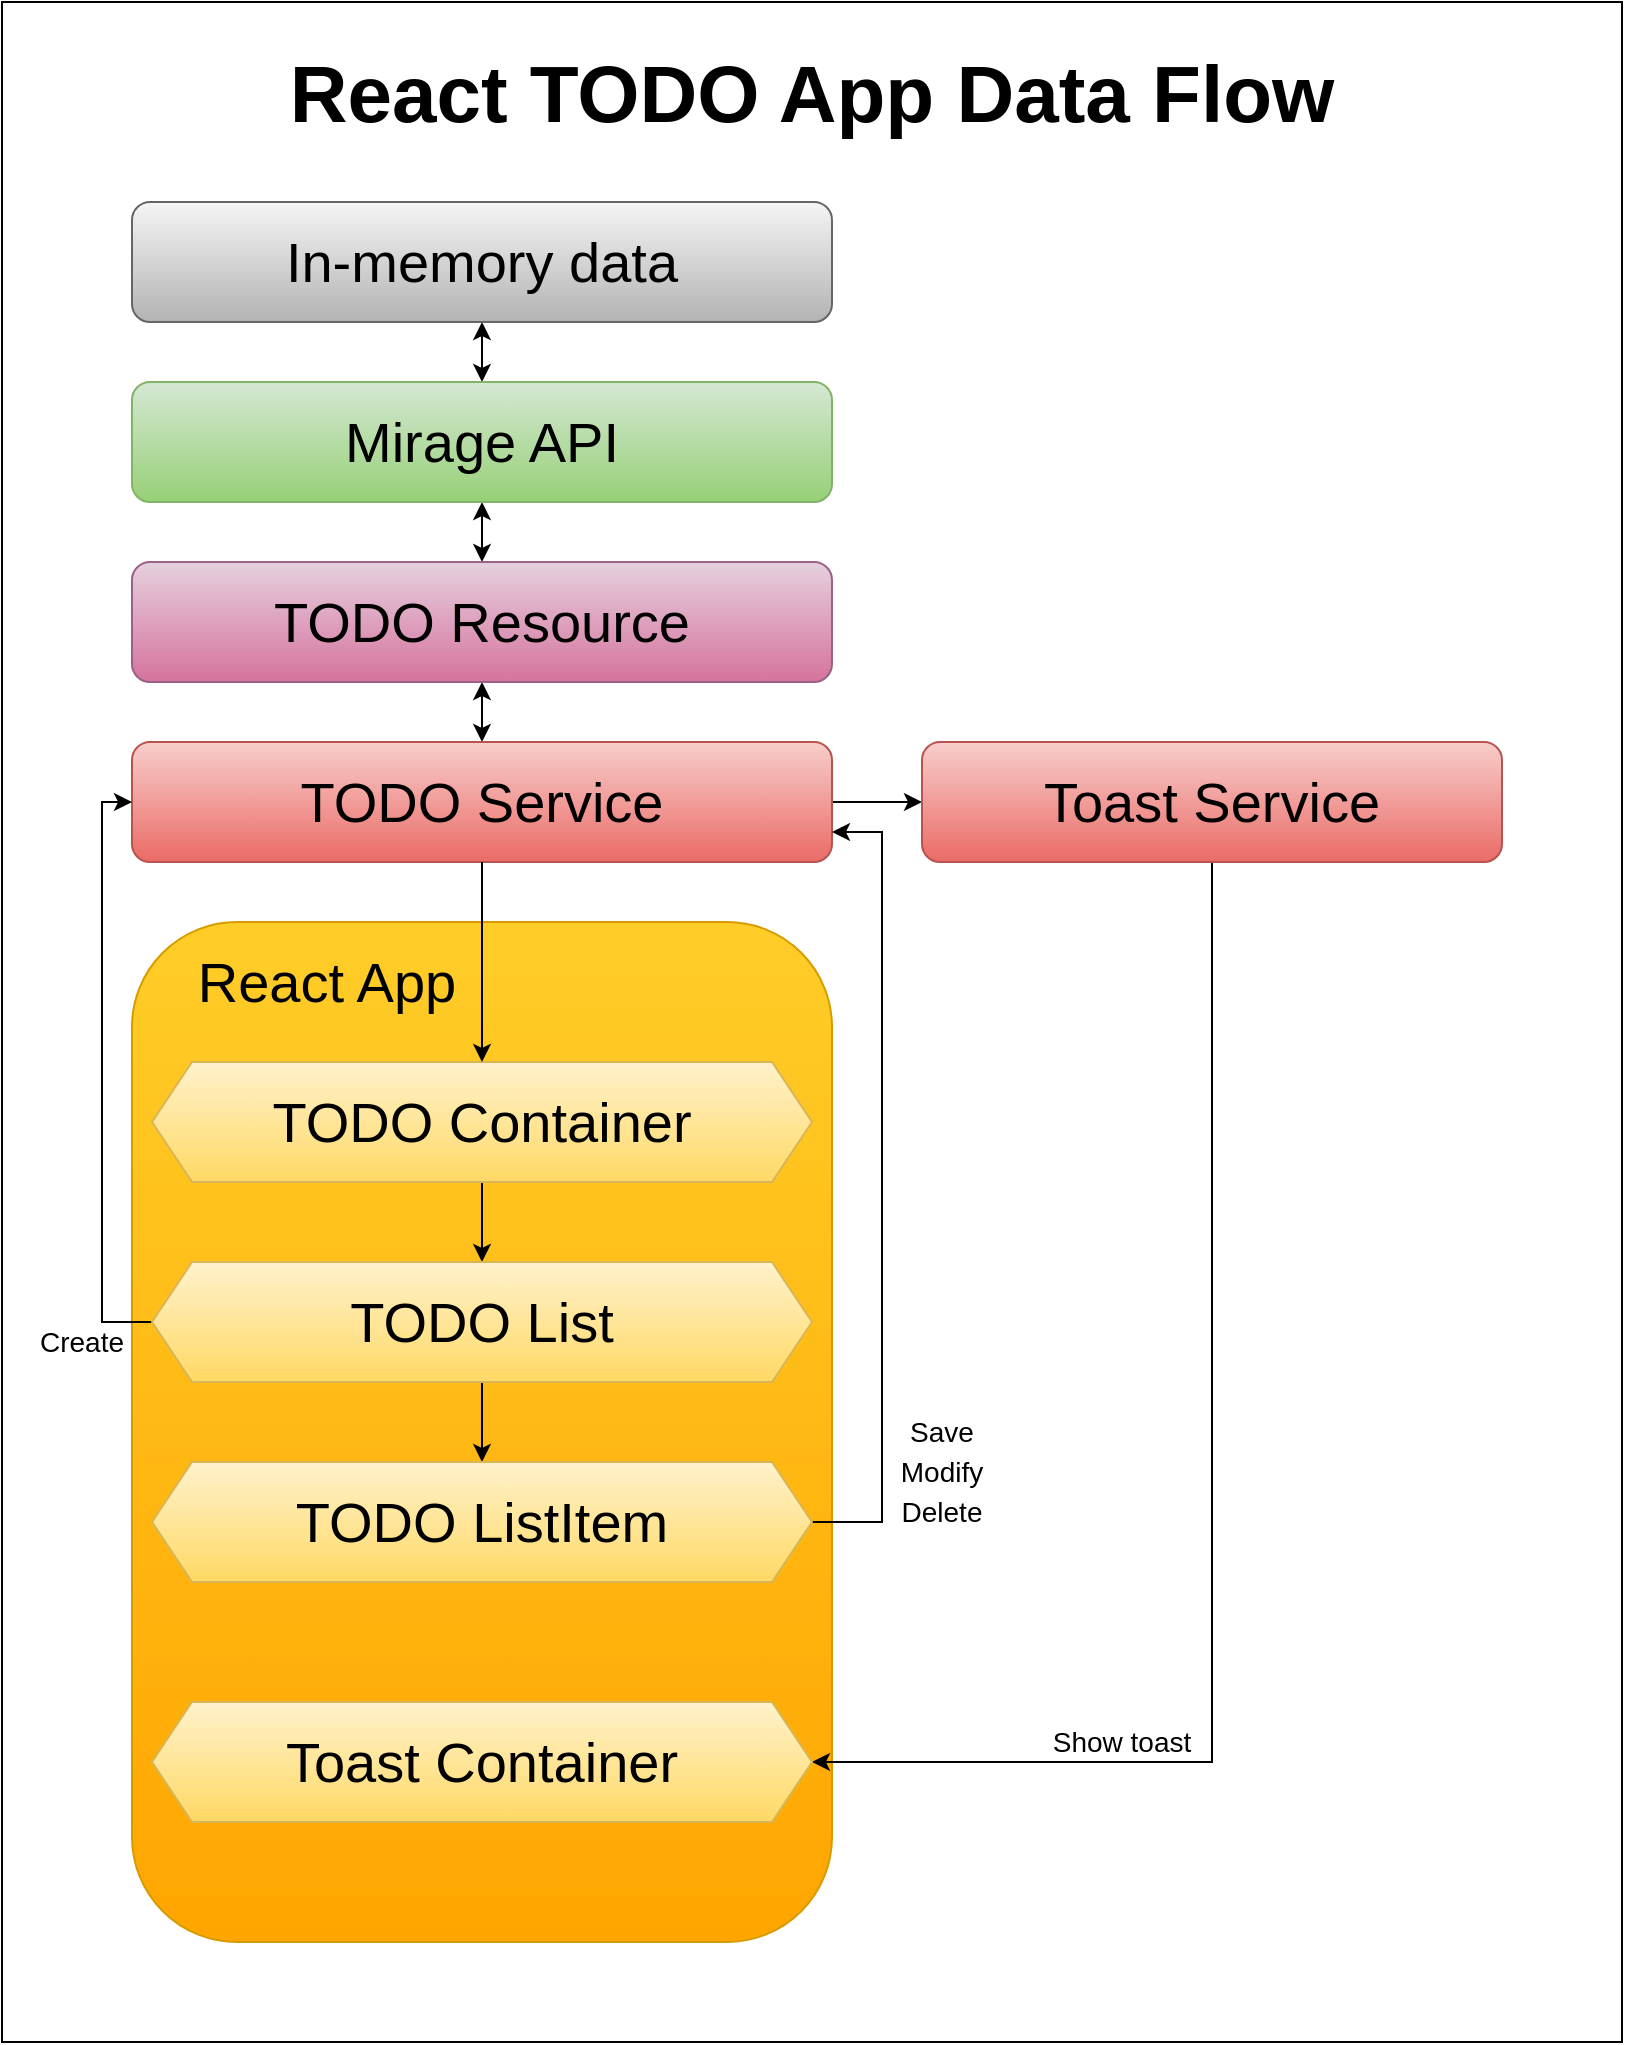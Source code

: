 <mxfile version="16.5.1" type="device"><diagram id="AonQSrAODJ7Mb7EEObNJ" name="Page-1"><mxGraphModel dx="918" dy="854" grid="1" gridSize="10" guides="1" tooltips="1" connect="1" arrows="1" fold="1" page="1" pageScale="1" pageWidth="850" pageHeight="1100" math="0" shadow="0"><root><mxCell id="0"/><mxCell id="1" parent="0"/><mxCell id="cyrf86a3sAS7-CbBjfCV-2" value="" style="rounded=0;whiteSpace=wrap;html=1;" vertex="1" parent="1"><mxGeometry x="20" y="40" width="810" height="1020" as="geometry"/></mxCell><mxCell id="cyrf86a3sAS7-CbBjfCV-3" value="&lt;b&gt;&lt;font style=&quot;font-size: 40px&quot;&gt;React TODO App Data Flow&lt;/font&gt;&lt;/b&gt;" style="text;html=1;strokeColor=none;fillColor=none;align=center;verticalAlign=middle;whiteSpace=wrap;rounded=0;" vertex="1" parent="1"><mxGeometry x="85" y="60" width="680" height="50" as="geometry"/></mxCell><mxCell id="cyrf86a3sAS7-CbBjfCV-10" style="edgeStyle=orthogonalEdgeStyle;rounded=0;orthogonalLoop=1;jettySize=auto;html=1;exitX=0.5;exitY=0;exitDx=0;exitDy=0;entryX=0.5;entryY=1;entryDx=0;entryDy=0;fontSize=28;startArrow=classic;startFill=1;" edge="1" parent="1" source="cyrf86a3sAS7-CbBjfCV-8" target="cyrf86a3sAS7-CbBjfCV-9"><mxGeometry relative="1" as="geometry"/></mxCell><mxCell id="cyrf86a3sAS7-CbBjfCV-15" style="edgeStyle=orthogonalEdgeStyle;rounded=0;orthogonalLoop=1;jettySize=auto;html=1;exitX=0.5;exitY=1;exitDx=0;exitDy=0;entryX=0.5;entryY=0;entryDx=0;entryDy=0;fontSize=28;startArrow=classic;startFill=1;" edge="1" parent="1" source="cyrf86a3sAS7-CbBjfCV-8" target="cyrf86a3sAS7-CbBjfCV-11"><mxGeometry relative="1" as="geometry"/></mxCell><mxCell id="cyrf86a3sAS7-CbBjfCV-8" value="Mirage API" style="rounded=1;whiteSpace=wrap;html=1;fontSize=28;fillColor=#d5e8d4;gradientColor=#97d077;strokeColor=#82b366;" vertex="1" parent="1"><mxGeometry x="85" y="230" width="350" height="60" as="geometry"/></mxCell><mxCell id="cyrf86a3sAS7-CbBjfCV-9" value="In-memory data" style="rounded=1;whiteSpace=wrap;html=1;fontSize=28;fillColor=#f5f5f5;gradientColor=#b3b3b3;strokeColor=#666666;" vertex="1" parent="1"><mxGeometry x="85" y="140" width="350" height="60" as="geometry"/></mxCell><mxCell id="cyrf86a3sAS7-CbBjfCV-16" style="edgeStyle=orthogonalEdgeStyle;rounded=0;orthogonalLoop=1;jettySize=auto;html=1;exitX=0.5;exitY=1;exitDx=0;exitDy=0;entryX=0.5;entryY=0;entryDx=0;entryDy=0;fontSize=28;startArrow=classic;startFill=1;" edge="1" parent="1" source="cyrf86a3sAS7-CbBjfCV-11" target="cyrf86a3sAS7-CbBjfCV-12"><mxGeometry relative="1" as="geometry"/></mxCell><mxCell id="cyrf86a3sAS7-CbBjfCV-11" value="TODO Resource" style="rounded=1;whiteSpace=wrap;html=1;fontSize=28;fillColor=#e6d0de;gradientColor=#d5739d;strokeColor=#996185;" vertex="1" parent="1"><mxGeometry x="85" y="320" width="350" height="60" as="geometry"/></mxCell><mxCell id="cyrf86a3sAS7-CbBjfCV-36" style="edgeStyle=orthogonalEdgeStyle;rounded=0;orthogonalLoop=1;jettySize=auto;html=1;exitX=1;exitY=0.5;exitDx=0;exitDy=0;entryX=0;entryY=0.5;entryDx=0;entryDy=0;fontSize=14;startArrow=none;startFill=0;" edge="1" parent="1" source="cyrf86a3sAS7-CbBjfCV-12" target="cyrf86a3sAS7-CbBjfCV-34"><mxGeometry relative="1" as="geometry"/></mxCell><mxCell id="cyrf86a3sAS7-CbBjfCV-12" value="TODO Service" style="rounded=1;whiteSpace=wrap;html=1;fontSize=28;fillColor=#f8cecc;gradientColor=#ea6b66;strokeColor=#b85450;" vertex="1" parent="1"><mxGeometry x="85" y="410" width="350" height="60" as="geometry"/></mxCell><mxCell id="cyrf86a3sAS7-CbBjfCV-14" value="" style="rounded=1;whiteSpace=wrap;html=1;fontSize=28;fillColor=#ffcd28;gradientColor=#ffa500;strokeColor=#d79b00;" vertex="1" parent="1"><mxGeometry x="85" y="500" width="350" height="510" as="geometry"/></mxCell><mxCell id="cyrf86a3sAS7-CbBjfCV-18" value="&lt;font style=&quot;font-size: 28px&quot;&gt;React App&lt;/font&gt;" style="text;html=1;strokeColor=none;fillColor=none;align=center;verticalAlign=middle;whiteSpace=wrap;rounded=0;fontSize=40;" vertex="1" parent="1"><mxGeometry x="110" y="510" width="145" height="30" as="geometry"/></mxCell><mxCell id="cyrf86a3sAS7-CbBjfCV-24" style="edgeStyle=orthogonalEdgeStyle;rounded=0;orthogonalLoop=1;jettySize=auto;html=1;exitX=0.5;exitY=1;exitDx=0;exitDy=0;entryX=0.5;entryY=0;entryDx=0;entryDy=0;fontSize=28;startArrow=none;startFill=0;" edge="1" parent="1" source="cyrf86a3sAS7-CbBjfCV-19" target="cyrf86a3sAS7-CbBjfCV-20"><mxGeometry relative="1" as="geometry"/></mxCell><mxCell id="cyrf86a3sAS7-CbBjfCV-19" value="TODO Container" style="shape=hexagon;perimeter=hexagonPerimeter2;whiteSpace=wrap;html=1;fixedSize=1;fontSize=28;fillColor=#fff2cc;gradientColor=#ffd966;strokeColor=#d6b656;" vertex="1" parent="1"><mxGeometry x="95" y="570" width="330" height="60" as="geometry"/></mxCell><mxCell id="cyrf86a3sAS7-CbBjfCV-23" style="edgeStyle=orthogonalEdgeStyle;rounded=0;orthogonalLoop=1;jettySize=auto;html=1;exitX=0;exitY=0.5;exitDx=0;exitDy=0;entryX=0;entryY=0.5;entryDx=0;entryDy=0;fontSize=28;startArrow=none;startFill=0;" edge="1" parent="1" source="cyrf86a3sAS7-CbBjfCV-20" target="cyrf86a3sAS7-CbBjfCV-12"><mxGeometry relative="1" as="geometry"><Array as="points"><mxPoint x="70" y="700"/><mxPoint x="70" y="440"/></Array></mxGeometry></mxCell><mxCell id="cyrf86a3sAS7-CbBjfCV-25" style="edgeStyle=orthogonalEdgeStyle;rounded=0;orthogonalLoop=1;jettySize=auto;html=1;exitX=0.5;exitY=1;exitDx=0;exitDy=0;entryX=0.5;entryY=0;entryDx=0;entryDy=0;fontSize=28;startArrow=none;startFill=0;" edge="1" parent="1" source="cyrf86a3sAS7-CbBjfCV-20" target="cyrf86a3sAS7-CbBjfCV-21"><mxGeometry relative="1" as="geometry"/></mxCell><mxCell id="cyrf86a3sAS7-CbBjfCV-20" value="TODO List" style="shape=hexagon;perimeter=hexagonPerimeter2;whiteSpace=wrap;html=1;fixedSize=1;fontSize=28;fillColor=#fff2cc;gradientColor=#ffd966;strokeColor=#d6b656;" vertex="1" parent="1"><mxGeometry x="95" y="670" width="330" height="60" as="geometry"/></mxCell><mxCell id="cyrf86a3sAS7-CbBjfCV-22" style="edgeStyle=orthogonalEdgeStyle;rounded=0;orthogonalLoop=1;jettySize=auto;html=1;exitX=1;exitY=0.5;exitDx=0;exitDy=0;entryX=1;entryY=0.75;entryDx=0;entryDy=0;fontSize=28;startArrow=none;startFill=0;" edge="1" parent="1" source="cyrf86a3sAS7-CbBjfCV-21" target="cyrf86a3sAS7-CbBjfCV-12"><mxGeometry relative="1" as="geometry"><Array as="points"><mxPoint x="460" y="800"/><mxPoint x="460" y="455"/></Array></mxGeometry></mxCell><mxCell id="cyrf86a3sAS7-CbBjfCV-21" value="TODO ListItem" style="shape=hexagon;perimeter=hexagonPerimeter2;whiteSpace=wrap;html=1;fixedSize=1;fontSize=28;fillColor=#fff2cc;gradientColor=#ffd966;strokeColor=#d6b656;" vertex="1" parent="1"><mxGeometry x="95" y="770" width="330" height="60" as="geometry"/></mxCell><mxCell id="cyrf86a3sAS7-CbBjfCV-28" style="edgeStyle=orthogonalEdgeStyle;rounded=0;orthogonalLoop=1;jettySize=auto;html=1;exitX=0.5;exitY=1;exitDx=0;exitDy=0;entryX=0.5;entryY=0;entryDx=0;entryDy=0;fontSize=28;startArrow=none;startFill=0;" edge="1" parent="1" source="cyrf86a3sAS7-CbBjfCV-12" target="cyrf86a3sAS7-CbBjfCV-19"><mxGeometry relative="1" as="geometry"/></mxCell><mxCell id="cyrf86a3sAS7-CbBjfCV-30" value="&lt;font style=&quot;font-size: 14px&quot;&gt;Create&lt;/font&gt;" style="text;html=1;strokeColor=none;fillColor=none;align=center;verticalAlign=middle;whiteSpace=wrap;rounded=0;fontSize=28;flipV=1;flipH=1;direction=west;" vertex="1" parent="1"><mxGeometry x="35" y="690" width="50" height="30" as="geometry"/></mxCell><mxCell id="cyrf86a3sAS7-CbBjfCV-31" value="&lt;span style=&quot;font-size: 14px ; line-height: 0.5&quot;&gt;Save&lt;br&gt;&lt;/span&gt;" style="text;html=1;strokeColor=none;fillColor=none;align=center;verticalAlign=middle;whiteSpace=wrap;rounded=0;fontSize=28;spacing=0;" vertex="1" parent="1"><mxGeometry x="450" y="735" width="80" height="30" as="geometry"/></mxCell><mxCell id="cyrf86a3sAS7-CbBjfCV-32" value="&lt;span style=&quot;font-size: 14px ; line-height: 0.5&quot;&gt;Modify&lt;br&gt;&lt;/span&gt;" style="text;html=1;strokeColor=none;fillColor=none;align=center;verticalAlign=middle;whiteSpace=wrap;rounded=0;fontSize=28;spacing=0;" vertex="1" parent="1"><mxGeometry x="450" y="755" width="80" height="30" as="geometry"/></mxCell><mxCell id="cyrf86a3sAS7-CbBjfCV-33" value="&lt;span style=&quot;font-size: 14px ; line-height: 0.5&quot;&gt;Delete&lt;br&gt;&lt;/span&gt;" style="text;html=1;strokeColor=none;fillColor=none;align=center;verticalAlign=middle;whiteSpace=wrap;rounded=0;fontSize=28;spacing=0;" vertex="1" parent="1"><mxGeometry x="450" y="775" width="80" height="30" as="geometry"/></mxCell><mxCell id="cyrf86a3sAS7-CbBjfCV-37" style="edgeStyle=orthogonalEdgeStyle;rounded=0;orthogonalLoop=1;jettySize=auto;html=1;exitX=0.5;exitY=1;exitDx=0;exitDy=0;entryX=1;entryY=0.5;entryDx=0;entryDy=0;fontSize=14;startArrow=none;startFill=0;" edge="1" parent="1" source="cyrf86a3sAS7-CbBjfCV-34" target="cyrf86a3sAS7-CbBjfCV-35"><mxGeometry relative="1" as="geometry"/></mxCell><mxCell id="cyrf86a3sAS7-CbBjfCV-34" value="Toast Service" style="rounded=1;whiteSpace=wrap;html=1;fontSize=28;fillColor=#f8cecc;gradientColor=#ea6b66;strokeColor=#b85450;" vertex="1" parent="1"><mxGeometry x="480" y="410" width="290" height="60" as="geometry"/></mxCell><mxCell id="cyrf86a3sAS7-CbBjfCV-35" value="Toast Container" style="shape=hexagon;perimeter=hexagonPerimeter2;whiteSpace=wrap;html=1;fixedSize=1;fontSize=28;fillColor=#fff2cc;gradientColor=#ffd966;strokeColor=#d6b656;" vertex="1" parent="1"><mxGeometry x="95" y="890" width="330" height="60" as="geometry"/></mxCell><mxCell id="cyrf86a3sAS7-CbBjfCV-38" value="&lt;span style=&quot;font-size: 14px ; line-height: 0.5&quot;&gt;Show toast&lt;br&gt;&lt;/span&gt;" style="text;html=1;strokeColor=none;fillColor=none;align=center;verticalAlign=middle;whiteSpace=wrap;rounded=0;fontSize=28;spacing=0;" vertex="1" parent="1"><mxGeometry x="540" y="890" width="80" height="30" as="geometry"/></mxCell></root></mxGraphModel></diagram></mxfile>